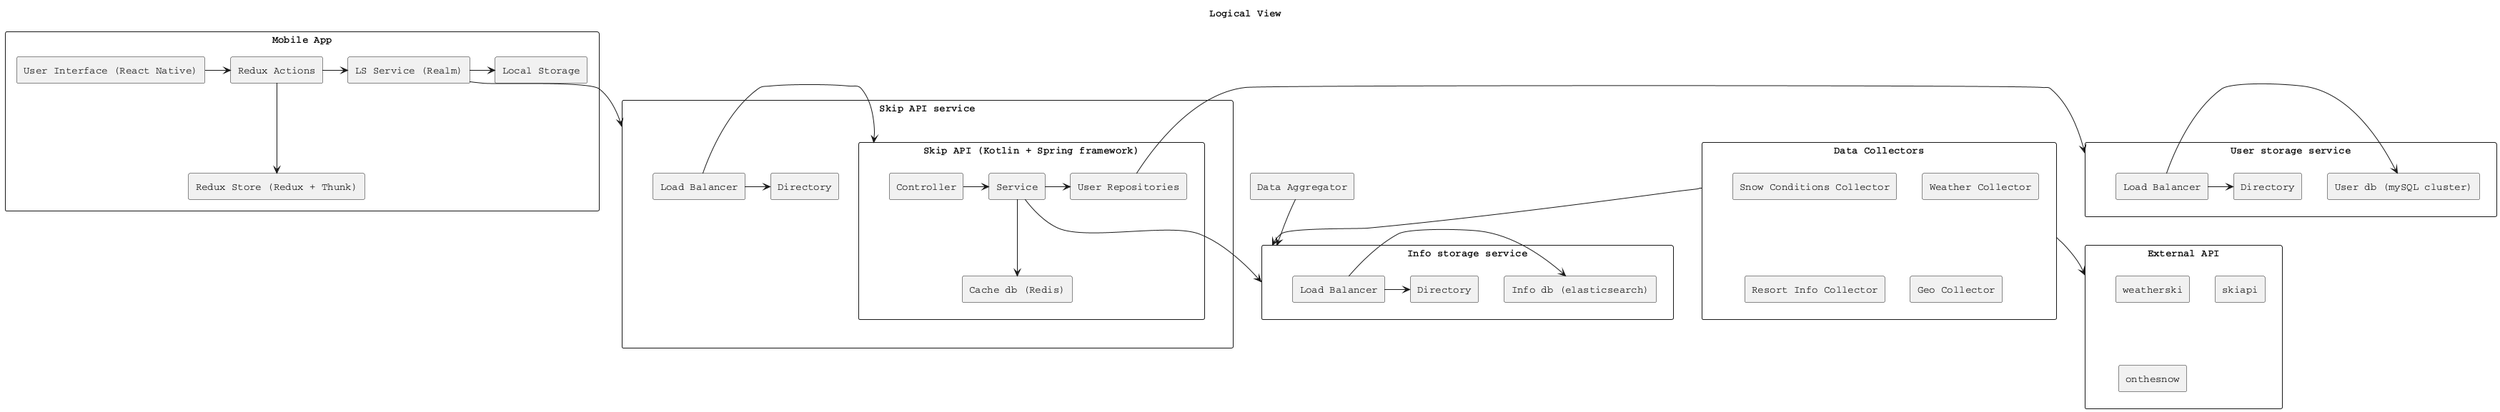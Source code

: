 @startuml
skinparam componentStyle rectangle

!include <tupadr3/font-awesome/database>

title Logical View


component "Mobile App" as APP {

component "User Interface (React Native)" as UI
component "Redux Store (Redux + Thunk)" as RES
component "Redux Actions" as REA



component "LS Service (Realm)" as MSRV


component "Local Storage" as LS

UI -> REA
REA --> RES
REA -> MSRV
MSRV -> LS
}



component "Skip API service" as SA  {

component "Load Balancer" as LB1
component "Directory" as DIR1





component "Skip API (Kotlin + Spring framework)" as SA_{
component "Controller" as CTRL
component "Service" as SRV



component "User Repositories" as UREP
component "Cache db (Redis)" as CDB
CTRL -> SRV
SRV --> CDB
SRV -> UREP
LB1 -> SA_
LB1 -> DIR1
}



}






component "Data Aggregator" as AGG{

}


component "Data Collectors" as COL{
component "Snow Conditions Collector" as SNA

component "Weather Collector" as WA

component "Resort Info Collector" as RA

component "Geo Collector" as GA
}





component "Info storage service" as IDB{
component "Info db (elasticsearch)"  as IDB_
component "Load Balancer" as LB2
component "Directory" as DIR2

LB2->IDB_
LB2->DIR2
}


component "User storage service" as UDB{
component "User db (mySQL cluster)" as UDB_
component "Load Balancer" as LB3
component "Directory" as DIR3

LB3 -> UDB_
LB3 -> DIR3

}



component "External API" as EA{
component "weatherski" as AP1

component "skiapi" as AP2

component "onthesnow" as AP3

}


MSRV --> SA
SRV --> IDB
UREP -> UDB


COL --> EA
COL --> IDB
AGG --> IDB




skinparam monochrome true
skinparam shadowing false
skinparam defaultFontName Courier
@enduml
